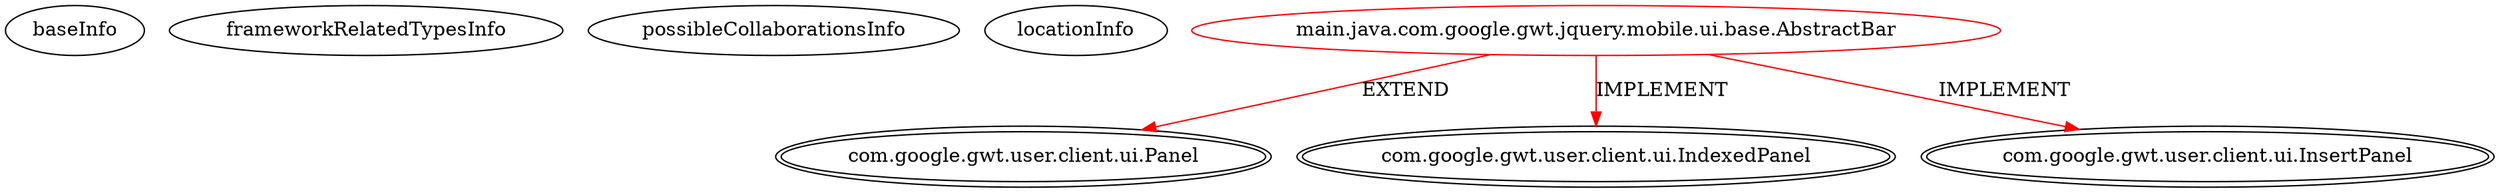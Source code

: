 digraph {
baseInfo[graphId=3200,category="extension_graph",isAnonymous=false,possibleRelation=false]
frameworkRelatedTypesInfo[0="com.google.gwt.user.client.ui.Panel",1="com.google.gwt.user.client.ui.IndexedPanel",2="com.google.gwt.user.client.ui.InsertPanel"]
possibleCollaborationsInfo[]
locationInfo[projectName="jhudson8-gwt-jquery-ui",filePath="/jhudson8-gwt-jquery-ui/gwt-jquery-ui-master/core/gwt-jquery-ui-mobile/src/main/java/com/google/gwt/jquery/mobile/ui/base/AbstractBar.java",contextSignature="AbstractBar",graphId="3200"]
0[label="main.java.com.google.gwt.jquery.mobile.ui.base.AbstractBar",vertexType="ROOT_CLIENT_CLASS_DECLARATION",isFrameworkType=false,color=red]
1[label="com.google.gwt.user.client.ui.Panel",vertexType="FRAMEWORK_CLASS_TYPE",isFrameworkType=true,peripheries=2]
2[label="com.google.gwt.user.client.ui.IndexedPanel",vertexType="FRAMEWORK_INTERFACE_TYPE",isFrameworkType=true,peripheries=2]
3[label="com.google.gwt.user.client.ui.InsertPanel",vertexType="FRAMEWORK_INTERFACE_TYPE",isFrameworkType=true,peripheries=2]
0->1[label="EXTEND",color=red]
0->2[label="IMPLEMENT",color=red]
0->3[label="IMPLEMENT",color=red]
}
